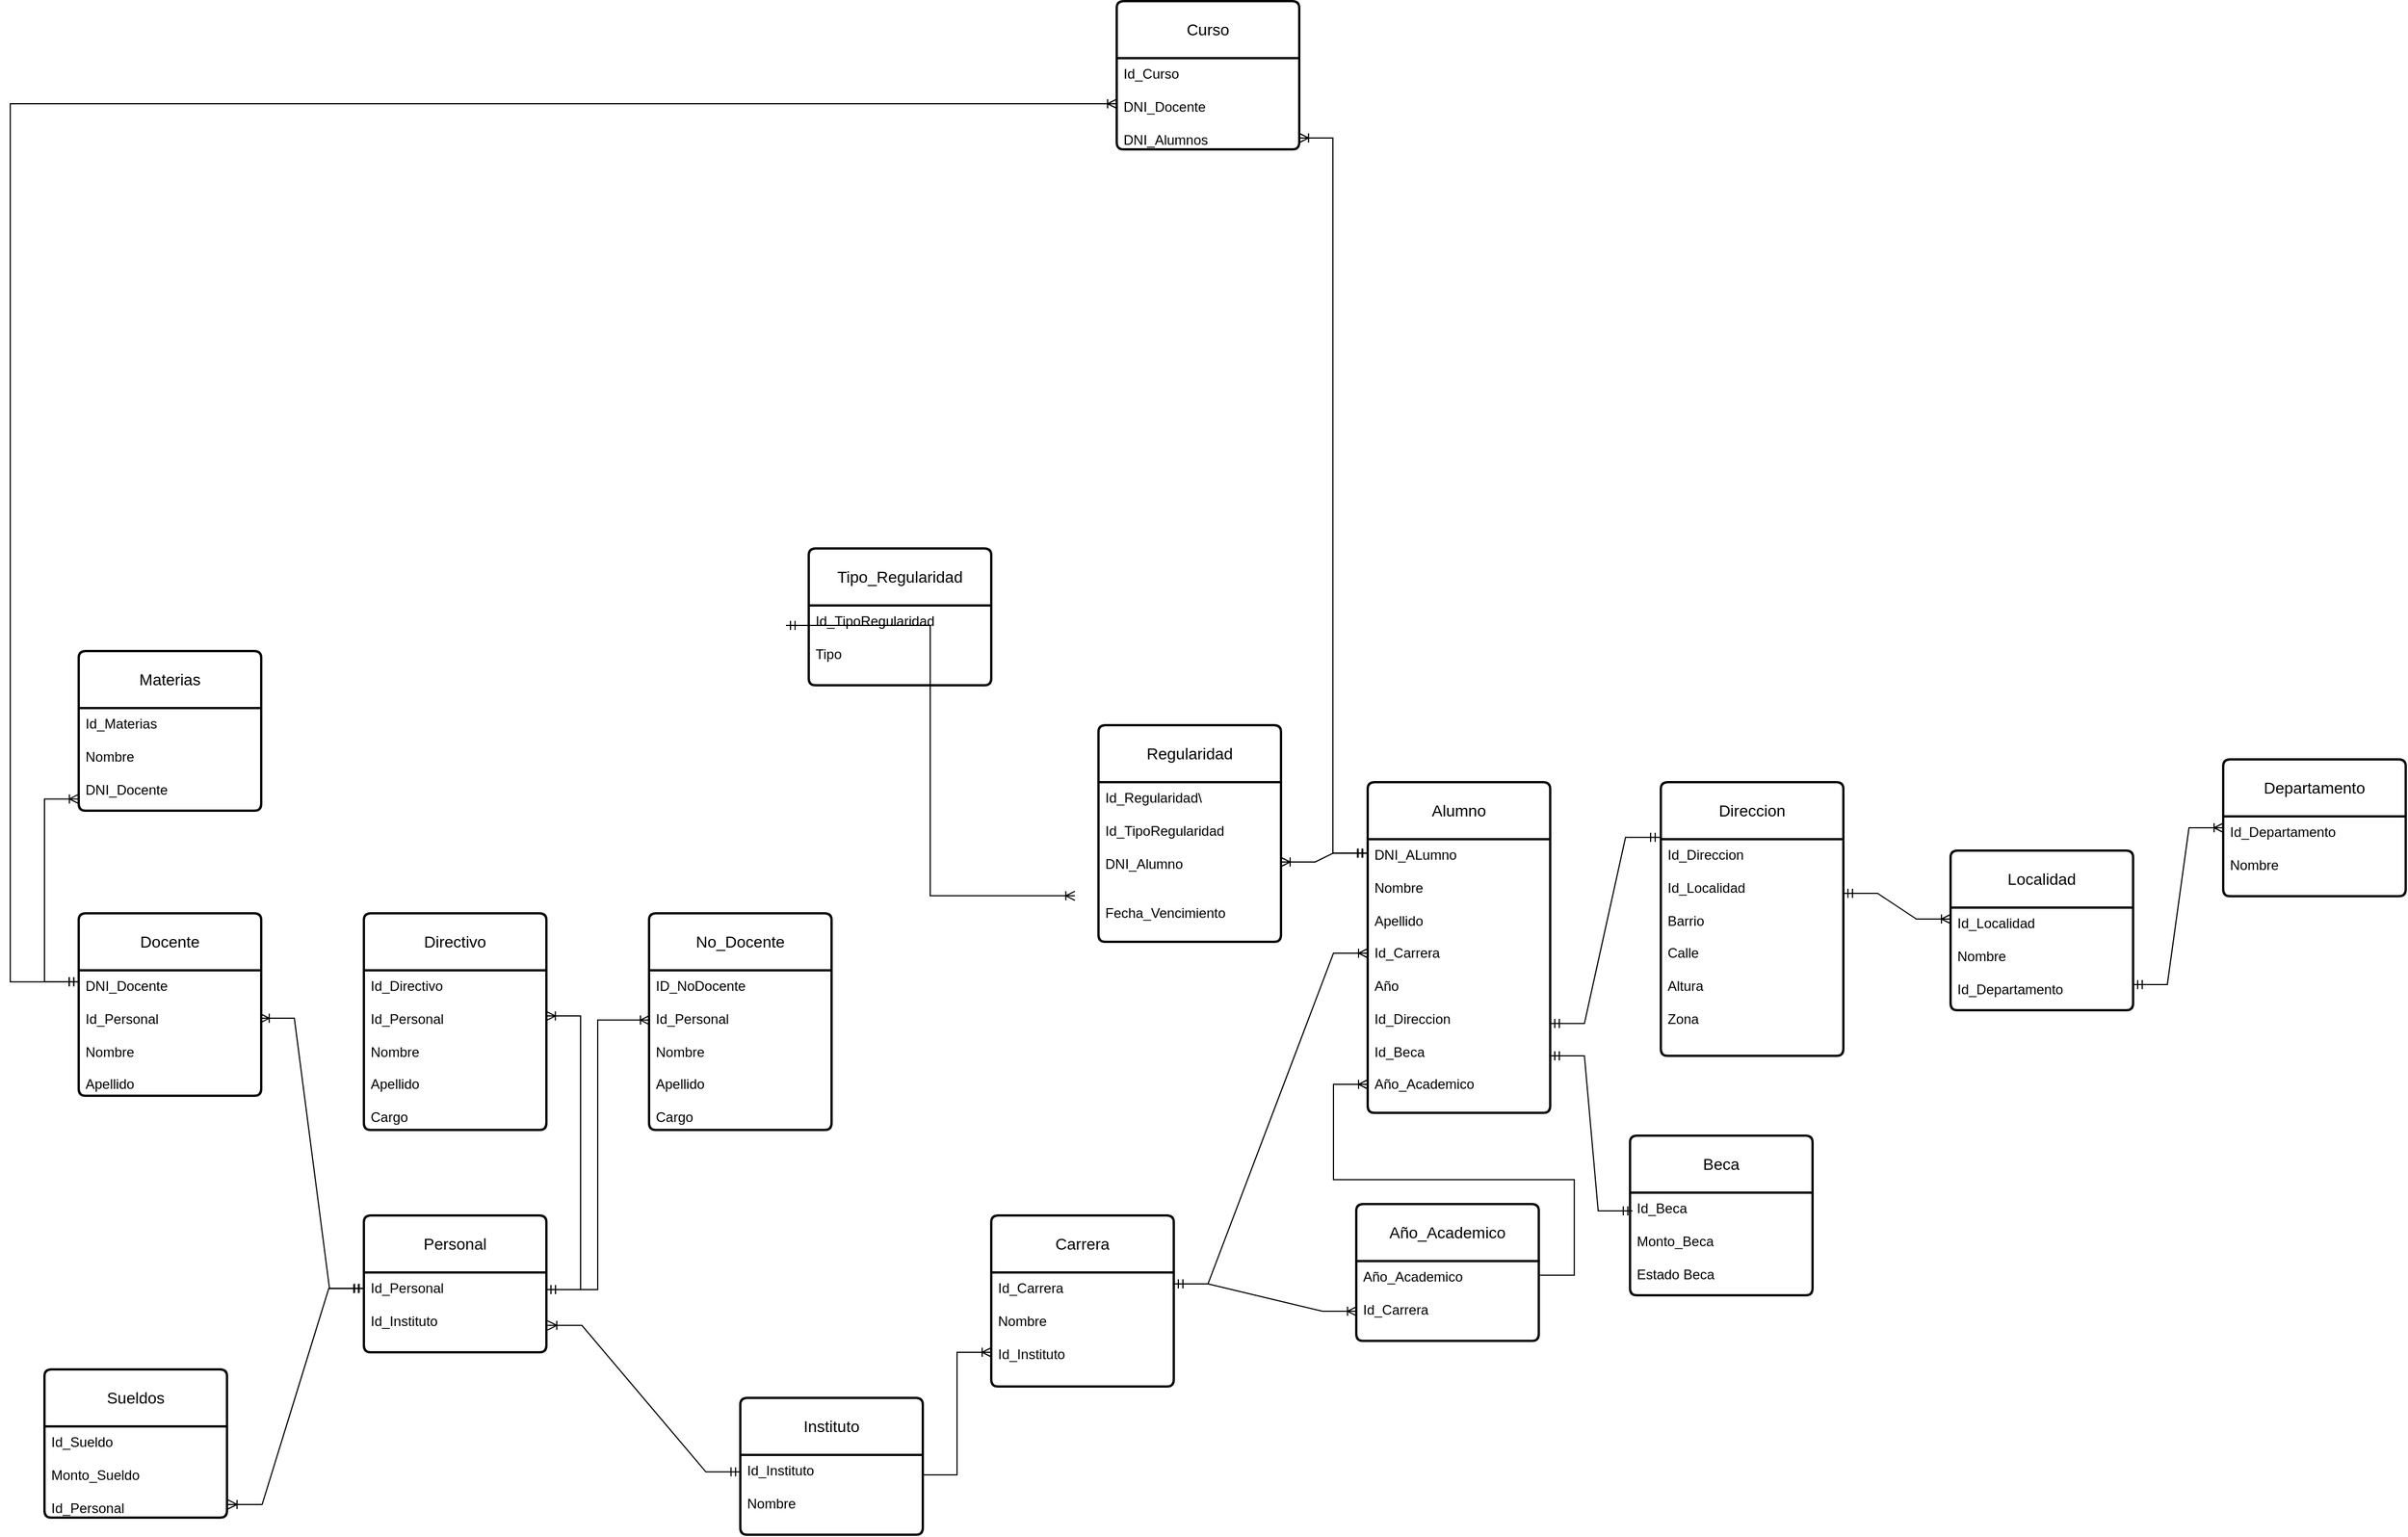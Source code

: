 <mxfile version="26.2.8">
  <diagram id="C5RBs43oDa-KdzZeNtuy" name="Page-1">
    <mxGraphModel dx="1044" dy="1731" grid="1" gridSize="10" guides="1" tooltips="1" connect="1" arrows="1" fold="1" page="1" pageScale="1" pageWidth="827" pageHeight="1169" math="0" shadow="0">
      <root>
        <mxCell id="WIyWlLk6GJQsqaUBKTNV-0" />
        <mxCell id="WIyWlLk6GJQsqaUBKTNV-1" parent="WIyWlLk6GJQsqaUBKTNV-0" />
        <mxCell id="zxXiCDNfmofHqMb3xaW2-6" value="Instituto" style="swimlane;childLayout=stackLayout;horizontal=1;startSize=50;horizontalStack=0;rounded=1;fontSize=14;fontStyle=0;strokeWidth=2;resizeParent=0;resizeLast=1;shadow=0;dashed=0;align=center;arcSize=4;whiteSpace=wrap;html=1;" vertex="1" parent="WIyWlLk6GJQsqaUBKTNV-1">
          <mxGeometry x="820" y="465" width="160" height="120" as="geometry" />
        </mxCell>
        <mxCell id="zxXiCDNfmofHqMb3xaW2-7" value="Id_Instituto&lt;br&gt;&lt;br&gt;&lt;div&gt;Nombre&lt;/div&gt;" style="align=left;strokeColor=none;fillColor=none;spacingLeft=4;spacingRight=4;fontSize=12;verticalAlign=top;resizable=0;rotatable=0;part=1;html=1;whiteSpace=wrap;" vertex="1" parent="zxXiCDNfmofHqMb3xaW2-6">
          <mxGeometry y="50" width="160" height="70" as="geometry" />
        </mxCell>
        <mxCell id="zxXiCDNfmofHqMb3xaW2-8" value="Carrera" style="swimlane;childLayout=stackLayout;horizontal=1;startSize=50;horizontalStack=0;rounded=1;fontSize=14;fontStyle=0;strokeWidth=2;resizeParent=0;resizeLast=1;shadow=0;dashed=0;align=center;arcSize=4;whiteSpace=wrap;html=1;" vertex="1" parent="WIyWlLk6GJQsqaUBKTNV-1">
          <mxGeometry x="1040" y="305" width="160" height="150" as="geometry" />
        </mxCell>
        <mxCell id="zxXiCDNfmofHqMb3xaW2-9" value="Id_Carrera&lt;div&gt;&lt;br&gt;&lt;div&gt;Nombre&lt;/div&gt;&lt;div&gt;&lt;br&gt;&lt;/div&gt;&lt;div&gt;Id_Instituto&lt;br&gt;&lt;br&gt;&lt;/div&gt;&lt;/div&gt;" style="align=left;strokeColor=none;fillColor=none;spacingLeft=4;spacingRight=4;fontSize=12;verticalAlign=top;resizable=0;rotatable=0;part=1;html=1;whiteSpace=wrap;" vertex="1" parent="zxXiCDNfmofHqMb3xaW2-8">
          <mxGeometry y="50" width="160" height="100" as="geometry" />
        </mxCell>
        <mxCell id="zxXiCDNfmofHqMb3xaW2-12" value="" style="edgeStyle=entityRelationEdgeStyle;fontSize=12;html=1;endArrow=ERoneToMany;rounded=0;entryX=0.002;entryY=0.629;entryDx=0;entryDy=0;entryPerimeter=0;" edge="1" parent="WIyWlLk6GJQsqaUBKTNV-1" target="zxXiCDNfmofHqMb3xaW2-56">
          <mxGeometry width="100" height="100" relative="1" as="geometry">
            <mxPoint x="1200" y="365" as="sourcePoint" />
            <mxPoint x="1368.56" y="643.8" as="targetPoint" />
          </mxGeometry>
        </mxCell>
        <mxCell id="zxXiCDNfmofHqMb3xaW2-13" value="Alumno" style="swimlane;childLayout=stackLayout;horizontal=1;startSize=50;horizontalStack=0;rounded=1;fontSize=14;fontStyle=0;strokeWidth=2;resizeParent=0;resizeLast=1;shadow=0;dashed=0;align=center;arcSize=4;whiteSpace=wrap;html=1;" vertex="1" parent="WIyWlLk6GJQsqaUBKTNV-1">
          <mxGeometry x="1370" y="-75" width="160" height="290" as="geometry" />
        </mxCell>
        <mxCell id="zxXiCDNfmofHqMb3xaW2-14" value="DNI_ALumno&lt;div&gt;&lt;br&gt;&lt;/div&gt;&lt;div&gt;Nombre&lt;/div&gt;&lt;div&gt;&lt;br&gt;&lt;/div&gt;&lt;div&gt;Apellido&lt;/div&gt;&lt;div&gt;&lt;br&gt;&lt;/div&gt;&lt;div&gt;Id_Carrera&lt;/div&gt;&lt;div&gt;&lt;br&gt;&lt;/div&gt;&lt;div&gt;Año&lt;/div&gt;&lt;div&gt;&lt;br&gt;&lt;/div&gt;&lt;div&gt;Id_Direccion&lt;/div&gt;&lt;div&gt;&lt;br&gt;&lt;/div&gt;&lt;div&gt;Id_Beca&lt;/div&gt;&lt;div&gt;&lt;br&gt;&lt;/div&gt;&lt;div&gt;Año_Academico&lt;/div&gt;" style="align=left;strokeColor=none;fillColor=none;spacingLeft=4;spacingRight=4;fontSize=12;verticalAlign=top;resizable=0;rotatable=0;part=1;html=1;whiteSpace=wrap;" vertex="1" parent="zxXiCDNfmofHqMb3xaW2-13">
          <mxGeometry y="50" width="160" height="240" as="geometry" />
        </mxCell>
        <mxCell id="zxXiCDNfmofHqMb3xaW2-32" value="Direccion" style="swimlane;childLayout=stackLayout;horizontal=1;startSize=50;horizontalStack=0;rounded=1;fontSize=14;fontStyle=0;strokeWidth=2;resizeParent=0;resizeLast=1;shadow=0;dashed=0;align=center;arcSize=4;whiteSpace=wrap;html=1;" vertex="1" parent="WIyWlLk6GJQsqaUBKTNV-1">
          <mxGeometry x="1627" y="-75" width="160" height="240" as="geometry" />
        </mxCell>
        <mxCell id="zxXiCDNfmofHqMb3xaW2-33" value="Id_Direccion&lt;div&gt;&lt;br&gt;&lt;/div&gt;&lt;div&gt;Id_Localidad&lt;/div&gt;&lt;div&gt;&lt;br&gt;&lt;/div&gt;&lt;div&gt;Barrio&lt;/div&gt;&lt;div&gt;&lt;br&gt;&lt;/div&gt;&lt;div&gt;Calle&lt;/div&gt;&lt;div&gt;&lt;br&gt;&lt;/div&gt;&lt;div&gt;Altura&lt;/div&gt;&lt;div&gt;&lt;br&gt;&lt;/div&gt;&lt;div&gt;Zona&lt;/div&gt;" style="align=left;strokeColor=none;fillColor=none;spacingLeft=4;spacingRight=4;fontSize=12;verticalAlign=top;resizable=0;rotatable=0;part=1;html=1;whiteSpace=wrap;" vertex="1" parent="zxXiCDNfmofHqMb3xaW2-32">
          <mxGeometry y="50" width="160" height="190" as="geometry" />
        </mxCell>
        <mxCell id="zxXiCDNfmofHqMb3xaW2-34" value="Localidad" style="swimlane;childLayout=stackLayout;horizontal=1;startSize=50;horizontalStack=0;rounded=1;fontSize=14;fontStyle=0;strokeWidth=2;resizeParent=0;resizeLast=1;shadow=0;dashed=0;align=center;arcSize=4;whiteSpace=wrap;html=1;" vertex="1" parent="WIyWlLk6GJQsqaUBKTNV-1">
          <mxGeometry x="1881" y="-15" width="160" height="140" as="geometry" />
        </mxCell>
        <mxCell id="zxXiCDNfmofHqMb3xaW2-35" value="Id_Localidad&lt;div&gt;&lt;br&gt;&lt;/div&gt;&lt;div&gt;Nombre&lt;/div&gt;&lt;div&gt;&lt;br&gt;&lt;/div&gt;&lt;div&gt;Id_Departamento&lt;/div&gt;" style="align=left;strokeColor=none;fillColor=none;spacingLeft=4;spacingRight=4;fontSize=12;verticalAlign=top;resizable=0;rotatable=0;part=1;html=1;whiteSpace=wrap;" vertex="1" parent="zxXiCDNfmofHqMb3xaW2-34">
          <mxGeometry y="50" width="160" height="90" as="geometry" />
        </mxCell>
        <mxCell id="zxXiCDNfmofHqMb3xaW2-38" value="Departamento" style="swimlane;childLayout=stackLayout;horizontal=1;startSize=50;horizontalStack=0;rounded=1;fontSize=14;fontStyle=0;strokeWidth=2;resizeParent=0;resizeLast=1;shadow=0;dashed=0;align=center;arcSize=4;whiteSpace=wrap;html=1;" vertex="1" parent="WIyWlLk6GJQsqaUBKTNV-1">
          <mxGeometry x="2120" y="-95" width="160" height="120" as="geometry" />
        </mxCell>
        <mxCell id="zxXiCDNfmofHqMb3xaW2-39" value="Id_Departamento&lt;div&gt;&lt;br&gt;&lt;/div&gt;&lt;div&gt;Nombre&lt;/div&gt;" style="align=left;strokeColor=none;fillColor=none;spacingLeft=4;spacingRight=4;fontSize=12;verticalAlign=top;resizable=0;rotatable=0;part=1;html=1;whiteSpace=wrap;" vertex="1" parent="zxXiCDNfmofHqMb3xaW2-38">
          <mxGeometry y="50" width="160" height="70" as="geometry" />
        </mxCell>
        <mxCell id="zxXiCDNfmofHqMb3xaW2-43" value="" style="edgeStyle=entityRelationEdgeStyle;fontSize=12;html=1;endArrow=ERoneToMany;startArrow=ERmandOne;rounded=0;" edge="1" parent="WIyWlLk6GJQsqaUBKTNV-1">
          <mxGeometry width="100" height="100" relative="1" as="geometry">
            <mxPoint x="1200" y="365" as="sourcePoint" />
            <mxPoint x="1370" y="75" as="targetPoint" />
          </mxGeometry>
        </mxCell>
        <mxCell id="zxXiCDNfmofHqMb3xaW2-44" value="" style="edgeStyle=entityRelationEdgeStyle;fontSize=12;html=1;endArrow=ERoneToMany;rounded=0;exitX=1;exitY=0.25;exitDx=0;exitDy=0;" edge="1" parent="WIyWlLk6GJQsqaUBKTNV-1" source="zxXiCDNfmofHqMb3xaW2-7">
          <mxGeometry width="100" height="100" relative="1" as="geometry">
            <mxPoint x="940" y="525" as="sourcePoint" />
            <mxPoint x="1040" y="425" as="targetPoint" />
          </mxGeometry>
        </mxCell>
        <mxCell id="zxXiCDNfmofHqMb3xaW2-46" value="" style="edgeStyle=entityRelationEdgeStyle;fontSize=12;html=1;endArrow=ERoneToMany;startArrow=ERmandOne;rounded=0;exitX=1;exitY=0.25;exitDx=0;exitDy=0;" edge="1" parent="WIyWlLk6GJQsqaUBKTNV-1" source="zxXiCDNfmofHqMb3xaW2-33">
          <mxGeometry width="100" height="100" relative="1" as="geometry">
            <mxPoint x="1781" y="145" as="sourcePoint" />
            <mxPoint x="1881" y="45" as="targetPoint" />
            <Array as="points">
              <mxPoint x="1831" y="35" />
            </Array>
          </mxGeometry>
        </mxCell>
        <mxCell id="zxXiCDNfmofHqMb3xaW2-47" value="" style="edgeStyle=entityRelationEdgeStyle;fontSize=12;html=1;endArrow=ERoneToMany;startArrow=ERmandOne;rounded=0;exitX=1;exitY=0.75;exitDx=0;exitDy=0;" edge="1" parent="WIyWlLk6GJQsqaUBKTNV-1" source="zxXiCDNfmofHqMb3xaW2-35">
          <mxGeometry width="100" height="100" relative="1" as="geometry">
            <mxPoint x="2020" y="65" as="sourcePoint" />
            <mxPoint x="2120" y="-35" as="targetPoint" />
          </mxGeometry>
        </mxCell>
        <mxCell id="zxXiCDNfmofHqMb3xaW2-49" value="" style="edgeStyle=entityRelationEdgeStyle;fontSize=12;html=1;endArrow=ERmandOne;startArrow=ERmandOne;rounded=0;exitX=1.001;exitY=0.845;exitDx=0;exitDy=0;exitPerimeter=0;entryX=-0.005;entryY=0.075;entryDx=0;entryDy=0;entryPerimeter=0;" edge="1" parent="WIyWlLk6GJQsqaUBKTNV-1">
          <mxGeometry width="100" height="100" relative="1" as="geometry">
            <mxPoint x="1530" y="136.6" as="sourcePoint" />
            <mxPoint x="1626.04" y="-26.6" as="targetPoint" />
          </mxGeometry>
        </mxCell>
        <mxCell id="zxXiCDNfmofHqMb3xaW2-51" value="Beca" style="swimlane;childLayout=stackLayout;horizontal=1;startSize=50;horizontalStack=0;rounded=1;fontSize=14;fontStyle=0;strokeWidth=2;resizeParent=0;resizeLast=1;shadow=0;dashed=0;align=center;arcSize=4;whiteSpace=wrap;html=1;" vertex="1" parent="WIyWlLk6GJQsqaUBKTNV-1">
          <mxGeometry x="1600" y="235" width="160" height="140" as="geometry" />
        </mxCell>
        <mxCell id="zxXiCDNfmofHqMb3xaW2-52" value="Id_Beca&lt;div&gt;&lt;br&gt;&lt;/div&gt;&lt;div&gt;Monto_Beca&lt;/div&gt;&lt;div&gt;&lt;br&gt;&lt;/div&gt;&lt;div&gt;Estado Beca&lt;/div&gt;" style="align=left;strokeColor=none;fillColor=none;spacingLeft=4;spacingRight=4;fontSize=12;verticalAlign=top;resizable=0;rotatable=0;part=1;html=1;whiteSpace=wrap;" vertex="1" parent="zxXiCDNfmofHqMb3xaW2-51">
          <mxGeometry y="50" width="160" height="90" as="geometry" />
        </mxCell>
        <mxCell id="zxXiCDNfmofHqMb3xaW2-53" value="" style="edgeStyle=entityRelationEdgeStyle;fontSize=12;html=1;endArrow=ERmandOne;startArrow=ERmandOne;rounded=0;entryX=0.013;entryY=0.178;entryDx=0;entryDy=0;entryPerimeter=0;" edge="1" parent="WIyWlLk6GJQsqaUBKTNV-1" target="zxXiCDNfmofHqMb3xaW2-52">
          <mxGeometry width="100" height="100" relative="1" as="geometry">
            <mxPoint x="1530" y="165" as="sourcePoint" />
            <mxPoint x="1596" y="291.99" as="targetPoint" />
          </mxGeometry>
        </mxCell>
        <mxCell id="zxXiCDNfmofHqMb3xaW2-55" value="Año_Academico" style="swimlane;childLayout=stackLayout;horizontal=1;startSize=50;horizontalStack=0;rounded=1;fontSize=14;fontStyle=0;strokeWidth=2;resizeParent=0;resizeLast=1;shadow=0;dashed=0;align=center;arcSize=4;whiteSpace=wrap;html=1;" vertex="1" parent="WIyWlLk6GJQsqaUBKTNV-1">
          <mxGeometry x="1360" y="295" width="160" height="120" as="geometry" />
        </mxCell>
        <mxCell id="zxXiCDNfmofHqMb3xaW2-56" value="Año_Academico&lt;div&gt;&lt;br&gt;&lt;/div&gt;&lt;div&gt;Id_Carrera&lt;/div&gt;" style="align=left;strokeColor=none;fillColor=none;spacingLeft=4;spacingRight=4;fontSize=12;verticalAlign=top;resizable=0;rotatable=0;part=1;html=1;whiteSpace=wrap;" vertex="1" parent="zxXiCDNfmofHqMb3xaW2-55">
          <mxGeometry y="50" width="160" height="70" as="geometry" />
        </mxCell>
        <mxCell id="zxXiCDNfmofHqMb3xaW2-58" value="" style="edgeStyle=entityRelationEdgeStyle;fontSize=12;html=1;endArrow=ERoneToMany;rounded=0;exitX=1.007;exitY=0.176;exitDx=0;exitDy=0;exitPerimeter=0;" edge="1" parent="WIyWlLk6GJQsqaUBKTNV-1" source="zxXiCDNfmofHqMb3xaW2-56">
          <mxGeometry width="100" height="100" relative="1" as="geometry">
            <mxPoint x="1523.86" y="327.95" as="sourcePoint" />
            <mxPoint x="1370" y="190" as="targetPoint" />
            <Array as="points">
              <mxPoint x="1396.14" y="325" />
            </Array>
          </mxGeometry>
        </mxCell>
        <mxCell id="zxXiCDNfmofHqMb3xaW2-60" value="Regularidad" style="swimlane;childLayout=stackLayout;horizontal=1;startSize=50;horizontalStack=0;rounded=1;fontSize=14;fontStyle=0;strokeWidth=2;resizeParent=0;resizeLast=1;shadow=0;dashed=0;align=center;arcSize=4;whiteSpace=wrap;html=1;" vertex="1" parent="WIyWlLk6GJQsqaUBKTNV-1">
          <mxGeometry x="1134" y="-125" width="160" height="190" as="geometry" />
        </mxCell>
        <mxCell id="zxXiCDNfmofHqMb3xaW2-61" value="Id_Regularidad\&lt;div&gt;&lt;br&gt;&lt;/div&gt;&lt;div&gt;Id_TipoRegularidad&lt;/div&gt;&lt;div&gt;&lt;br&gt;&lt;/div&gt;&lt;div&gt;DNI_Alumno&lt;/div&gt;&lt;div&gt;&lt;br&gt;&lt;/div&gt;&lt;div&gt;&lt;br&gt;&lt;/div&gt;&lt;div&gt;Fecha_Vencimiento&lt;/div&gt;" style="align=left;strokeColor=none;fillColor=none;spacingLeft=4;spacingRight=4;fontSize=12;verticalAlign=top;resizable=0;rotatable=0;part=1;html=1;whiteSpace=wrap;" vertex="1" parent="zxXiCDNfmofHqMb3xaW2-60">
          <mxGeometry y="50" width="160" height="140" as="geometry" />
        </mxCell>
        <mxCell id="zxXiCDNfmofHqMb3xaW2-62" value="" style="edgeStyle=entityRelationEdgeStyle;fontSize=12;html=1;endArrow=ERoneToMany;startArrow=ERmandOne;rounded=0;exitX=-0.002;exitY=0.051;exitDx=0;exitDy=0;exitPerimeter=0;" edge="1" parent="WIyWlLk6GJQsqaUBKTNV-1" source="zxXiCDNfmofHqMb3xaW2-14" target="zxXiCDNfmofHqMb3xaW2-61">
          <mxGeometry width="100" height="100" relative="1" as="geometry">
            <mxPoint x="1270" y="85" as="sourcePoint" />
            <mxPoint x="1370" y="-15" as="targetPoint" />
          </mxGeometry>
        </mxCell>
        <mxCell id="zxXiCDNfmofHqMb3xaW2-63" value="Tipo_Regularidad" style="swimlane;childLayout=stackLayout;horizontal=1;startSize=50;horizontalStack=0;rounded=1;fontSize=14;fontStyle=0;strokeWidth=2;resizeParent=0;resizeLast=1;shadow=0;dashed=0;align=center;arcSize=4;whiteSpace=wrap;html=1;" vertex="1" parent="WIyWlLk6GJQsqaUBKTNV-1">
          <mxGeometry x="880" y="-280" width="160" height="120" as="geometry" />
        </mxCell>
        <mxCell id="zxXiCDNfmofHqMb3xaW2-64" value="Id_TipoRegularidad&lt;div&gt;&lt;br&gt;&lt;/div&gt;&lt;div&gt;Tipo&lt;/div&gt;" style="align=left;strokeColor=none;fillColor=none;spacingLeft=4;spacingRight=4;fontSize=12;verticalAlign=top;resizable=0;rotatable=0;part=1;html=1;whiteSpace=wrap;" vertex="1" parent="zxXiCDNfmofHqMb3xaW2-63">
          <mxGeometry y="50" width="160" height="70" as="geometry" />
        </mxCell>
        <mxCell id="zxXiCDNfmofHqMb3xaW2-65" value="" style="edgeStyle=elbowEdgeStyle;fontSize=12;html=1;endArrow=ERoneToMany;startArrow=ERmandOne;rounded=0;entryX=-0.004;entryY=0.712;entryDx=0;entryDy=0;entryPerimeter=0;exitX=0;exitY=0.25;exitDx=0;exitDy=0;" edge="1" parent="WIyWlLk6GJQsqaUBKTNV-1">
          <mxGeometry width="100" height="100" relative="1" as="geometry">
            <mxPoint x="860" y="-212.5" as="sourcePoint" />
            <mxPoint x="1113.36" y="24.68" as="targetPoint" />
          </mxGeometry>
        </mxCell>
        <mxCell id="zxXiCDNfmofHqMb3xaW2-66" value="Personal" style="swimlane;childLayout=stackLayout;horizontal=1;startSize=50;horizontalStack=0;rounded=1;fontSize=14;fontStyle=0;strokeWidth=2;resizeParent=0;resizeLast=1;shadow=0;dashed=0;align=center;arcSize=4;whiteSpace=wrap;html=1;" vertex="1" parent="WIyWlLk6GJQsqaUBKTNV-1">
          <mxGeometry x="490" y="305" width="160" height="120" as="geometry" />
        </mxCell>
        <mxCell id="zxXiCDNfmofHqMb3xaW2-67" value="Id_Personal&lt;div&gt;&lt;br&gt;&lt;/div&gt;&lt;div&gt;Id_Instituto&lt;/div&gt;" style="align=left;strokeColor=none;fillColor=none;spacingLeft=4;spacingRight=4;fontSize=12;verticalAlign=top;resizable=0;rotatable=0;part=1;html=1;whiteSpace=wrap;" vertex="1" parent="zxXiCDNfmofHqMb3xaW2-66">
          <mxGeometry y="50" width="160" height="70" as="geometry" />
        </mxCell>
        <mxCell id="zxXiCDNfmofHqMb3xaW2-68" value="" style="edgeStyle=entityRelationEdgeStyle;fontSize=12;html=1;endArrow=ERoneToMany;startArrow=ERmandOne;rounded=0;exitX=-0.001;exitY=0.213;exitDx=0;exitDy=0;entryX=1.007;entryY=0.663;entryDx=0;entryDy=0;entryPerimeter=0;exitPerimeter=0;" edge="1" parent="WIyWlLk6GJQsqaUBKTNV-1" source="zxXiCDNfmofHqMb3xaW2-7" target="zxXiCDNfmofHqMb3xaW2-67">
          <mxGeometry width="100" height="100" relative="1" as="geometry">
            <mxPoint x="640" y="500" as="sourcePoint" />
            <mxPoint x="740" y="400" as="targetPoint" />
          </mxGeometry>
        </mxCell>
        <mxCell id="zxXiCDNfmofHqMb3xaW2-69" value="Docente" style="swimlane;childLayout=stackLayout;horizontal=1;startSize=50;horizontalStack=0;rounded=1;fontSize=14;fontStyle=0;strokeWidth=2;resizeParent=0;resizeLast=1;shadow=0;dashed=0;align=center;arcSize=4;whiteSpace=wrap;html=1;" vertex="1" parent="WIyWlLk6GJQsqaUBKTNV-1">
          <mxGeometry x="240" y="40" width="160" height="160" as="geometry" />
        </mxCell>
        <mxCell id="zxXiCDNfmofHqMb3xaW2-70" value="DNI_Docente&lt;div&gt;&lt;br&gt;&lt;/div&gt;&lt;div&gt;Id_Personal&lt;/div&gt;&lt;div&gt;&lt;br&gt;&lt;/div&gt;&lt;div&gt;Nombre&lt;/div&gt;&lt;div&gt;&lt;br&gt;&lt;/div&gt;&lt;div&gt;Apellido&lt;/div&gt;" style="align=left;strokeColor=none;fillColor=none;spacingLeft=4;spacingRight=4;fontSize=12;verticalAlign=top;resizable=0;rotatable=0;part=1;html=1;whiteSpace=wrap;" vertex="1" parent="zxXiCDNfmofHqMb3xaW2-69">
          <mxGeometry y="50" width="160" height="110" as="geometry" />
        </mxCell>
        <mxCell id="zxXiCDNfmofHqMb3xaW2-81" value="No_Docente" style="swimlane;childLayout=stackLayout;horizontal=1;startSize=50;horizontalStack=0;rounded=1;fontSize=14;fontStyle=0;strokeWidth=2;resizeParent=0;resizeLast=1;shadow=0;dashed=0;align=center;arcSize=4;whiteSpace=wrap;html=1;" vertex="1" parent="WIyWlLk6GJQsqaUBKTNV-1">
          <mxGeometry x="740" y="40" width="160" height="190" as="geometry" />
        </mxCell>
        <mxCell id="zxXiCDNfmofHqMb3xaW2-82" value="ID_NoDocente&lt;div&gt;&lt;br&gt;&lt;/div&gt;&lt;div&gt;Id_Personal&lt;/div&gt;&lt;div&gt;&lt;br&gt;&lt;/div&gt;&lt;div&gt;Nombre&lt;/div&gt;&lt;div&gt;&lt;br&gt;&lt;/div&gt;&lt;div&gt;Apellido&lt;/div&gt;&lt;div&gt;&lt;br&gt;&lt;/div&gt;&lt;div&gt;Cargo&lt;/div&gt;" style="align=left;strokeColor=none;fillColor=none;spacingLeft=4;spacingRight=4;fontSize=12;verticalAlign=top;resizable=0;rotatable=0;part=1;html=1;whiteSpace=wrap;" vertex="1" parent="zxXiCDNfmofHqMb3xaW2-81">
          <mxGeometry y="50" width="160" height="140" as="geometry" />
        </mxCell>
        <mxCell id="zxXiCDNfmofHqMb3xaW2-83" value="Directivo" style="swimlane;childLayout=stackLayout;horizontal=1;startSize=50;horizontalStack=0;rounded=1;fontSize=14;fontStyle=0;strokeWidth=2;resizeParent=0;resizeLast=1;shadow=0;dashed=0;align=center;arcSize=4;whiteSpace=wrap;html=1;" vertex="1" parent="WIyWlLk6GJQsqaUBKTNV-1">
          <mxGeometry x="490" y="40" width="160" height="190" as="geometry" />
        </mxCell>
        <mxCell id="zxXiCDNfmofHqMb3xaW2-84" value="Id_Directivo&lt;div&gt;&lt;br&gt;&lt;/div&gt;&lt;div&gt;Id_Personal&lt;br&gt;&lt;div&gt;&lt;br&gt;&lt;/div&gt;&lt;div&gt;Nombre&lt;/div&gt;&lt;div&gt;&lt;br&gt;&lt;/div&gt;&lt;div&gt;Apellido&lt;/div&gt;&lt;div&gt;&lt;br&gt;&lt;/div&gt;&lt;div&gt;Cargo&lt;/div&gt;&lt;/div&gt;" style="align=left;strokeColor=none;fillColor=none;spacingLeft=4;spacingRight=4;fontSize=12;verticalAlign=top;resizable=0;rotatable=0;part=1;html=1;whiteSpace=wrap;" vertex="1" parent="zxXiCDNfmofHqMb3xaW2-83">
          <mxGeometry y="50" width="160" height="140" as="geometry" />
        </mxCell>
        <mxCell id="zxXiCDNfmofHqMb3xaW2-85" value="" style="edgeStyle=entityRelationEdgeStyle;fontSize=12;html=1;endArrow=ERoneToMany;startArrow=ERmandOne;rounded=0;exitX=-0.001;exitY=0.199;exitDx=0;exitDy=0;entryX=0.994;entryY=0.382;entryDx=0;entryDy=0;entryPerimeter=0;exitPerimeter=0;" edge="1" parent="WIyWlLk6GJQsqaUBKTNV-1" source="zxXiCDNfmofHqMb3xaW2-67" target="zxXiCDNfmofHqMb3xaW2-70">
          <mxGeometry width="100" height="100" relative="1" as="geometry">
            <mxPoint x="300" y="230" as="sourcePoint" />
            <mxPoint x="400" y="130" as="targetPoint" />
          </mxGeometry>
        </mxCell>
        <mxCell id="zxXiCDNfmofHqMb3xaW2-86" value="" style="edgeStyle=entityRelationEdgeStyle;fontSize=12;html=1;endArrow=ERoneToMany;startArrow=ERmandOne;rounded=0;entryX=0.999;entryY=0.286;entryDx=0;entryDy=0;entryPerimeter=0;" edge="1" parent="WIyWlLk6GJQsqaUBKTNV-1" target="zxXiCDNfmofHqMb3xaW2-84">
          <mxGeometry width="100" height="100" relative="1" as="geometry">
            <mxPoint x="650" y="370" as="sourcePoint" />
            <mxPoint x="790" y="270" as="targetPoint" />
          </mxGeometry>
        </mxCell>
        <mxCell id="zxXiCDNfmofHqMb3xaW2-91" value="" style="fontSize=12;html=1;endArrow=ERoneToMany;startArrow=ERmandOne;rounded=0;edgeStyle=elbowEdgeStyle;entryX=0.003;entryY=0.312;entryDx=0;entryDy=0;entryPerimeter=0;" edge="1" parent="WIyWlLk6GJQsqaUBKTNV-1" target="zxXiCDNfmofHqMb3xaW2-82">
          <mxGeometry width="100" height="100" relative="1" as="geometry">
            <mxPoint x="650" y="370" as="sourcePoint" />
            <mxPoint x="1130" y="200" as="targetPoint" />
          </mxGeometry>
        </mxCell>
        <mxCell id="zxXiCDNfmofHqMb3xaW2-93" value="Sueldos" style="swimlane;childLayout=stackLayout;horizontal=1;startSize=50;horizontalStack=0;rounded=1;fontSize=14;fontStyle=0;strokeWidth=2;resizeParent=0;resizeLast=1;shadow=0;dashed=0;align=center;arcSize=4;whiteSpace=wrap;html=1;" vertex="1" parent="WIyWlLk6GJQsqaUBKTNV-1">
          <mxGeometry x="210" y="440" width="160" height="130" as="geometry" />
        </mxCell>
        <mxCell id="zxXiCDNfmofHqMb3xaW2-94" value="Id_Sueldo&lt;div&gt;&lt;br&gt;&lt;/div&gt;&lt;div&gt;Monto_Sueldo&lt;/div&gt;&lt;div&gt;&lt;br&gt;&lt;/div&gt;&lt;div&gt;Id_Personal&lt;/div&gt;" style="align=left;strokeColor=none;fillColor=none;spacingLeft=4;spacingRight=4;fontSize=12;verticalAlign=top;resizable=0;rotatable=0;part=1;html=1;whiteSpace=wrap;" vertex="1" parent="zxXiCDNfmofHqMb3xaW2-93">
          <mxGeometry y="50" width="160" height="80" as="geometry" />
        </mxCell>
        <mxCell id="zxXiCDNfmofHqMb3xaW2-95" value="" style="edgeStyle=entityRelationEdgeStyle;fontSize=12;html=1;endArrow=ERoneToMany;startArrow=ERmandOne;rounded=0;entryX=1.005;entryY=0.856;entryDx=0;entryDy=0;entryPerimeter=0;exitX=-0.005;exitY=0.201;exitDx=0;exitDy=0;exitPerimeter=0;" edge="1" parent="WIyWlLk6GJQsqaUBKTNV-1" source="zxXiCDNfmofHqMb3xaW2-67" target="zxXiCDNfmofHqMb3xaW2-94">
          <mxGeometry width="100" height="100" relative="1" as="geometry">
            <mxPoint x="410" y="570" as="sourcePoint" />
            <mxPoint x="510" y="470" as="targetPoint" />
          </mxGeometry>
        </mxCell>
        <mxCell id="zxXiCDNfmofHqMb3xaW2-96" value="Curso" style="swimlane;childLayout=stackLayout;horizontal=1;startSize=50;horizontalStack=0;rounded=1;fontSize=14;fontStyle=0;strokeWidth=2;resizeParent=0;resizeLast=1;shadow=0;dashed=0;align=center;arcSize=4;whiteSpace=wrap;html=1;" vertex="1" parent="WIyWlLk6GJQsqaUBKTNV-1">
          <mxGeometry x="1150" y="-760" width="160" height="130" as="geometry" />
        </mxCell>
        <mxCell id="zxXiCDNfmofHqMb3xaW2-97" value="Id_Curso&lt;div&gt;&lt;br&gt;&lt;/div&gt;&lt;div&gt;DNI_Docente&lt;/div&gt;&lt;div&gt;&lt;br&gt;&lt;/div&gt;&lt;div&gt;DNI_Alumnos&lt;/div&gt;" style="align=left;strokeColor=none;fillColor=none;spacingLeft=4;spacingRight=4;fontSize=12;verticalAlign=top;resizable=0;rotatable=0;part=1;html=1;whiteSpace=wrap;" vertex="1" parent="zxXiCDNfmofHqMb3xaW2-96">
          <mxGeometry y="50" width="160" height="80" as="geometry" />
        </mxCell>
        <mxCell id="zxXiCDNfmofHqMb3xaW2-99" value="" style="edgeStyle=elbowEdgeStyle;fontSize=12;html=1;endArrow=ERoneToMany;startArrow=ERmandOne;rounded=0;entryX=1;entryY=1;entryDx=0;entryDy=0;exitX=-0.006;exitY=0.051;exitDx=0;exitDy=0;exitPerimeter=0;" edge="1" parent="WIyWlLk6GJQsqaUBKTNV-1" source="zxXiCDNfmofHqMb3xaW2-14">
          <mxGeometry width="100" height="100" relative="1" as="geometry">
            <mxPoint x="1370" y="-23" as="sourcePoint" />
            <mxPoint x="1310.16" y="-640" as="targetPoint" />
          </mxGeometry>
        </mxCell>
        <mxCell id="zxXiCDNfmofHqMb3xaW2-101" value="" style="edgeStyle=orthogonalEdgeStyle;fontSize=12;html=1;endArrow=ERoneToMany;startArrow=ERmandOne;rounded=0;exitX=-0.002;exitY=0.092;exitDx=0;exitDy=0;exitPerimeter=0;entryX=0;entryY=0.5;entryDx=0;entryDy=0;" edge="1" parent="WIyWlLk6GJQsqaUBKTNV-1" source="zxXiCDNfmofHqMb3xaW2-70" target="zxXiCDNfmofHqMb3xaW2-97">
          <mxGeometry width="100" height="100" relative="1" as="geometry">
            <mxPoint x="670" y="-50" as="sourcePoint" />
            <mxPoint x="1130" y="-560" as="targetPoint" />
            <Array as="points">
              <mxPoint x="180" y="100" />
              <mxPoint x="180" y="-670" />
            </Array>
          </mxGeometry>
        </mxCell>
        <mxCell id="zxXiCDNfmofHqMb3xaW2-102" value="Materias" style="swimlane;childLayout=stackLayout;horizontal=1;startSize=50;horizontalStack=0;rounded=1;fontSize=14;fontStyle=0;strokeWidth=2;resizeParent=0;resizeLast=1;shadow=0;dashed=0;align=center;arcSize=4;whiteSpace=wrap;html=1;" vertex="1" parent="WIyWlLk6GJQsqaUBKTNV-1">
          <mxGeometry x="240" y="-190" width="160" height="140" as="geometry" />
        </mxCell>
        <mxCell id="zxXiCDNfmofHqMb3xaW2-103" value="Id_Materias&lt;div&gt;&lt;br&gt;&lt;/div&gt;&lt;div&gt;Nombre&lt;/div&gt;&lt;div&gt;&lt;br&gt;&lt;/div&gt;&lt;div&gt;DNI_Docente&lt;/div&gt;" style="align=left;strokeColor=none;fillColor=none;spacingLeft=4;spacingRight=4;fontSize=12;verticalAlign=top;resizable=0;rotatable=0;part=1;html=1;whiteSpace=wrap;" vertex="1" parent="zxXiCDNfmofHqMb3xaW2-102">
          <mxGeometry y="50" width="160" height="90" as="geometry" />
        </mxCell>
        <mxCell id="zxXiCDNfmofHqMb3xaW2-105" value="" style="edgeStyle=elbowEdgeStyle;fontSize=12;html=1;endArrow=ERoneToMany;startArrow=ERmandOne;rounded=0;exitX=-0.002;exitY=0.091;exitDx=0;exitDy=0;exitPerimeter=0;entryX=-0.001;entryY=0.886;entryDx=0;entryDy=0;entryPerimeter=0;elbow=vertical;" edge="1" parent="WIyWlLk6GJQsqaUBKTNV-1" source="zxXiCDNfmofHqMb3xaW2-70" target="zxXiCDNfmofHqMb3xaW2-103">
          <mxGeometry width="100" height="100" relative="1" as="geometry">
            <mxPoint x="120" y="90" as="sourcePoint" />
            <mxPoint x="220" y="-10" as="targetPoint" />
            <Array as="points">
              <mxPoint x="210" y="14" />
            </Array>
          </mxGeometry>
        </mxCell>
      </root>
    </mxGraphModel>
  </diagram>
</mxfile>
